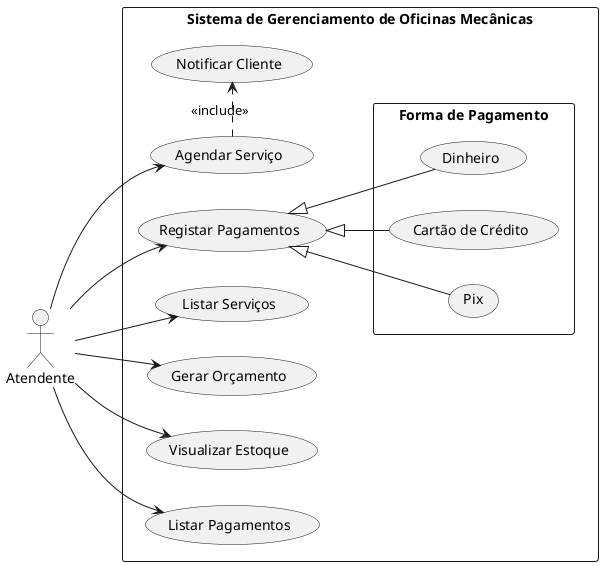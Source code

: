 @startuml "Sistema de Gerenciamento de Oficinas Mecânicas"
left to right direction

:Atendente: as Atendente

rectangle "Sistema de Gerenciamento de Oficinas Mecânicas" {
  (Listar Serviços) as listar_servicos
  (Agendar Serviço) as agendar_servico
  (Gerar Orçamento) as gerar_orcamento
  (Visualizar Estoque) as visualizar_estoque
  (Registar Pagamentos) as registrar_pagamentos
  (Listar Pagamentos) as listar_pagamentos
  (Notificar Cliente) as notificar_cliente
  
  rectangle "Forma de Pagamento"{
    (Pix) as pix
    (Cartão de Crédito) as cartao
    (Dinheiro) as dinheiro

    pix -up-|> registrar_pagamentos
    cartao -up-|> registrar_pagamentos
    dinheiro -up-|> registrar_pagamentos

  }
}

Atendente --> listar_servicos
Atendente --> agendar_servico
Atendente --> gerar_orcamento
Atendente --> visualizar_estoque
Atendente --> registrar_pagamentos  
Atendente --> listar_pagamentos


agendar_servico ..right..> notificar_cliente : <<include>>

@enduml